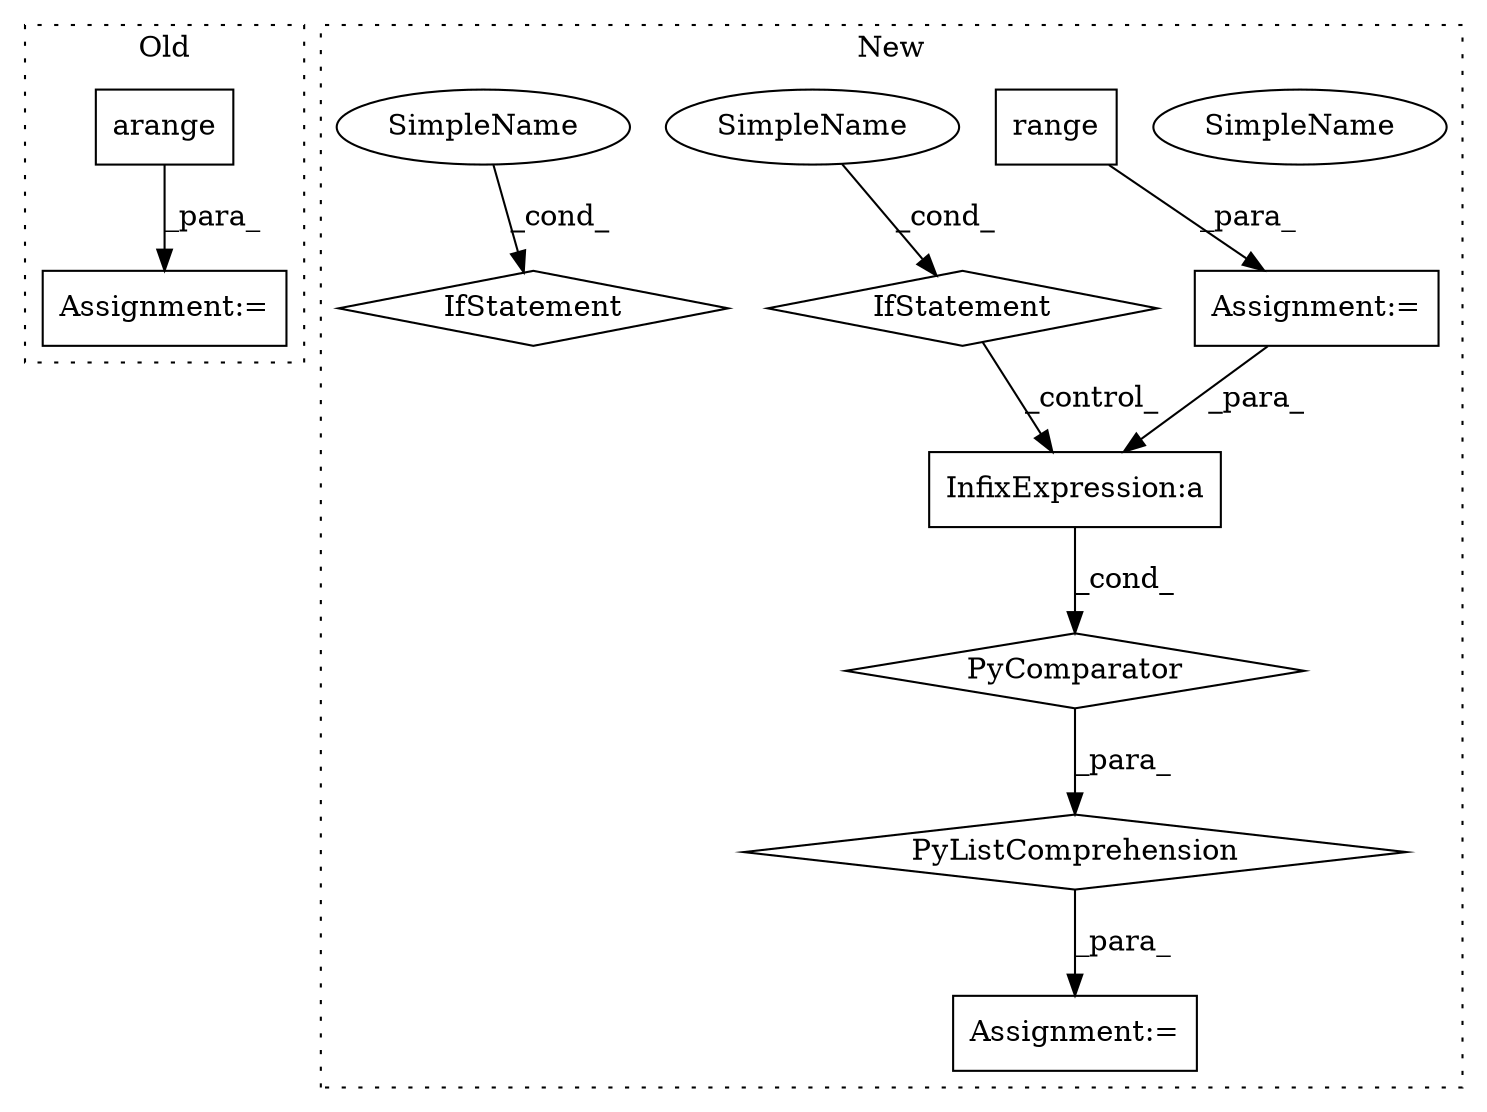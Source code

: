 digraph G {
subgraph cluster0 {
1 [label="arange" a="32" s="2545,2564" l="7,1" shape="box"];
6 [label="Assignment:=" a="7" s="2465" l="2" shape="box"];
label = "Old";
style="dotted";
}
subgraph cluster1 {
2 [label="PyComparator" a="113" s="2759" l="29" shape="diamond"];
3 [label="Assignment:=" a="7" s="2592" l="1" shape="box"];
4 [label="PyListComprehension" a="109" s="2624" l="172" shape="diamond"];
5 [label="Assignment:=" a="7" s="2759" l="29" shape="box"];
7 [label="InfixExpression:a" a="27" s="2642" l="3" shape="box"];
8 [label="IfStatement" a="25" s="2759" l="29" shape="diamond"];
9 [label="SimpleName" a="42" s="2783" l="5" shape="ellipse"];
10 [label="IfStatement" a="25" s="3038" l="29" shape="diamond"];
11 [label="range" a="32" s="2766,2778" l="6,1" shape="box"];
12 [label="SimpleName" a="42" s="2783" l="5" shape="ellipse"];
13 [label="SimpleName" a="42" s="3062" l="5" shape="ellipse"];
label = "New";
style="dotted";
}
1 -> 6 [label="_para_"];
2 -> 4 [label="_para_"];
4 -> 3 [label="_para_"];
5 -> 7 [label="_para_"];
7 -> 2 [label="_cond_"];
8 -> 7 [label="_control_"];
11 -> 5 [label="_para_"];
12 -> 8 [label="_cond_"];
13 -> 10 [label="_cond_"];
}